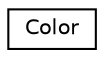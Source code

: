 digraph "Grafico della gerarchia delle classi"
{
  edge [fontname="Helvetica",fontsize="10",labelfontname="Helvetica",labelfontsize="10"];
  node [fontname="Helvetica",fontsize="10",shape=record];
  rankdir="LR";
  Node0 [label="Color",height=0.2,width=0.4,color="black", fillcolor="white", style="filled",URL="$struct_color.html"];
}

